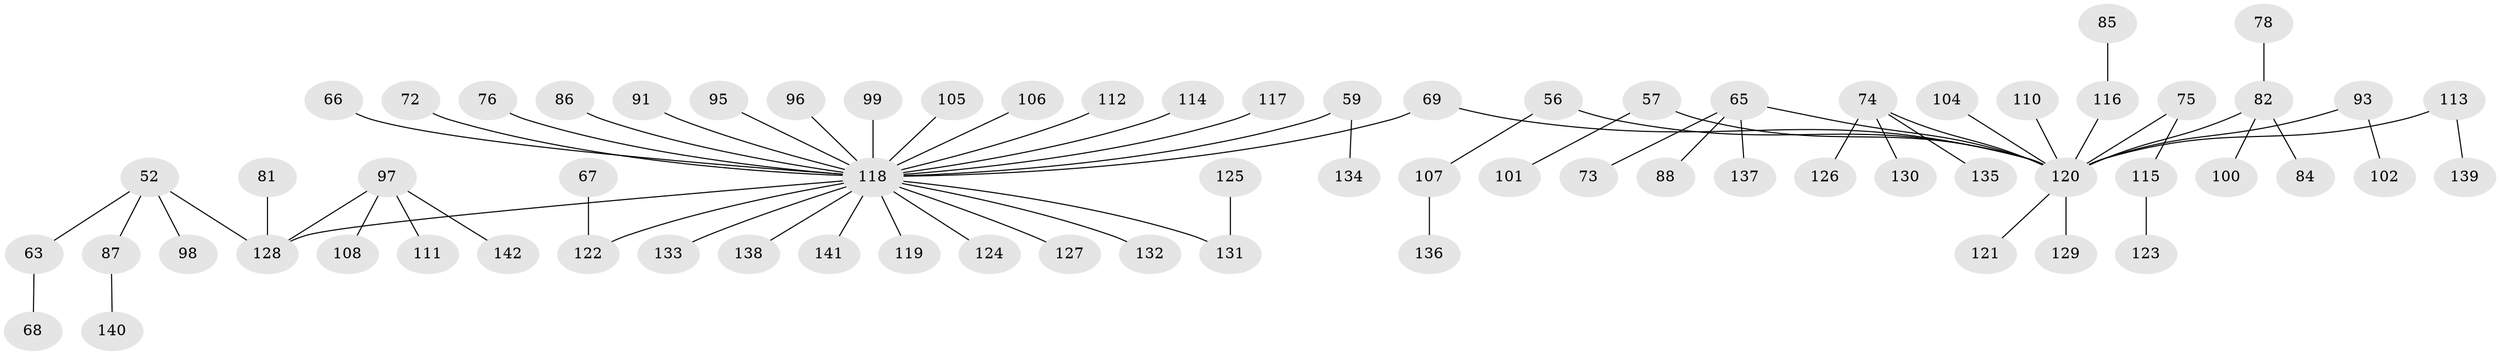// original degree distribution, {8: 0.007042253521126761, 6: 0.028169014084507043, 3: 0.11971830985915492, 4: 0.07746478873239436, 2: 0.2676056338028169, 5: 0.014084507042253521, 1: 0.4859154929577465}
// Generated by graph-tools (version 1.1) at 2025/52/03/09/25 04:52:53]
// undirected, 71 vertices, 70 edges
graph export_dot {
graph [start="1"]
  node [color=gray90,style=filled];
  52;
  56;
  57;
  59;
  63;
  65 [super="+17+22+31"];
  66;
  67;
  68;
  69 [super="+14+29+46"];
  72;
  73;
  74;
  75;
  76;
  78;
  81;
  82 [super="+77"];
  84;
  85;
  86;
  87;
  88;
  91;
  93 [super="+92"];
  95;
  96;
  97 [super="+23+28+34+43+44+51"];
  98;
  99;
  100;
  101;
  102;
  104;
  105;
  106;
  107;
  108;
  110;
  111;
  112;
  113;
  114;
  115;
  116 [super="+80"];
  117;
  118 [super="+48+61+90+94"];
  119;
  120 [super="+83+62+109+103+53+54"];
  121;
  122 [super="+27"];
  123;
  124;
  125;
  126;
  127;
  128 [super="+33+35+37"];
  129;
  130;
  131 [super="+60"];
  132;
  133;
  134;
  135;
  136;
  137;
  138;
  139;
  140;
  141;
  142;
  52 -- 63;
  52 -- 87;
  52 -- 98;
  52 -- 128;
  56 -- 107;
  56 -- 120;
  57 -- 101;
  57 -- 120;
  59 -- 134;
  59 -- 118;
  63 -- 68;
  65 -- 73;
  65 -- 137;
  65 -- 88;
  65 -- 120;
  66 -- 118;
  67 -- 122;
  69 -- 118;
  69 -- 120;
  72 -- 118;
  74 -- 126;
  74 -- 130;
  74 -- 135;
  74 -- 120;
  75 -- 115;
  75 -- 120;
  76 -- 118;
  78 -- 82;
  81 -- 128;
  82 -- 100;
  82 -- 84;
  82 -- 120;
  85 -- 116;
  86 -- 118;
  87 -- 140;
  91 -- 118;
  93 -- 102;
  93 -- 120;
  95 -- 118;
  96 -- 118;
  97 -- 128;
  97 -- 108;
  97 -- 111;
  97 -- 142;
  99 -- 118;
  104 -- 120;
  105 -- 118;
  106 -- 118;
  107 -- 136;
  110 -- 120;
  112 -- 118;
  113 -- 139;
  113 -- 120;
  114 -- 118;
  115 -- 123;
  116 -- 120;
  117 -- 118;
  118 -- 124;
  118 -- 127;
  118 -- 128;
  118 -- 131;
  118 -- 132;
  118 -- 133;
  118 -- 138;
  118 -- 141;
  118 -- 119;
  118 -- 122;
  120 -- 129;
  120 -- 121;
  125 -- 131;
}
